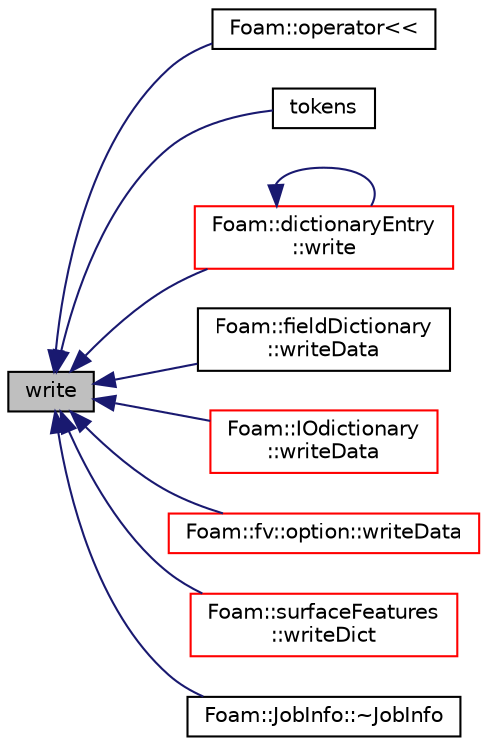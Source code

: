 digraph "write"
{
  bgcolor="transparent";
  edge [fontname="Helvetica",fontsize="10",labelfontname="Helvetica",labelfontsize="10"];
  node [fontname="Helvetica",fontsize="10",shape=record];
  rankdir="LR";
  Node1 [label="write",height=0.2,width=0.4,color="black", fillcolor="grey75", style="filled", fontcolor="black"];
  Node1 -> Node2 [dir="back",color="midnightblue",fontsize="10",style="solid",fontname="Helvetica"];
  Node2 [label="Foam::operator\<\<",height=0.2,width=0.4,color="black",URL="$a10974.html#a919603ac30cdc696c420b3fedf60ce94"];
  Node1 -> Node3 [dir="back",color="midnightblue",fontsize="10",style="solid",fontname="Helvetica"];
  Node3 [label="tokens",height=0.2,width=0.4,color="black",URL="$a00530.html#a2c94cc7db3956e11e5f6292fd7989595",tooltip="Return the dictionary as a list of tokens. "];
  Node1 -> Node4 [dir="back",color="midnightblue",fontsize="10",style="solid",fontname="Helvetica"];
  Node4 [label="Foam::dictionaryEntry\l::write",height=0.2,width=0.4,color="red",URL="$a00532.html#a0941061ad5a26be83b4107d05750ace6",tooltip="Write. "];
  Node4 -> Node4 [dir="back",color="midnightblue",fontsize="10",style="solid",fontname="Helvetica"];
  Node1 -> Node5 [dir="back",color="midnightblue",fontsize="10",style="solid",fontname="Helvetica"];
  Node5 [label="Foam::fieldDictionary\l::writeData",height=0.2,width=0.4,color="black",URL="$a00771.html#a8636852e37dd7a5d68b3c25ee656f778",tooltip="Pure virtual writaData function. "];
  Node1 -> Node6 [dir="back",color="midnightblue",fontsize="10",style="solid",fontname="Helvetica"];
  Node6 [label="Foam::IOdictionary\l::writeData",height=0.2,width=0.4,color="red",URL="$a01190.html#a2a3ea7b116b283507dc19bc8f4719c3d",tooltip="WriteData function required for regIOobject write operation. "];
  Node1 -> Node7 [dir="back",color="midnightblue",fontsize="10",style="solid",fontname="Helvetica"];
  Node7 [label="Foam::fv::option::writeData",height=0.2,width=0.4,color="red",URL="$a01753.html#a54c0a6ca2f93398364a825981dbe4776",tooltip="Write the source properties. "];
  Node1 -> Node8 [dir="back",color="midnightblue",fontsize="10",style="solid",fontname="Helvetica"];
  Node8 [label="Foam::surfaceFeatures\l::writeDict",height=0.2,width=0.4,color="red",URL="$a02551.html#af77027c10b89b764f28cf777c66c4be6",tooltip="Write as dictionary. "];
  Node1 -> Node9 [dir="back",color="midnightblue",fontsize="10",style="solid",fontname="Helvetica"];
  Node9 [label="Foam::JobInfo::~JobInfo",height=0.2,width=0.4,color="black",URL="$a01238.html#a701b7170e85b401fc11f233adca012ff",tooltip="Destructor. "];
}
